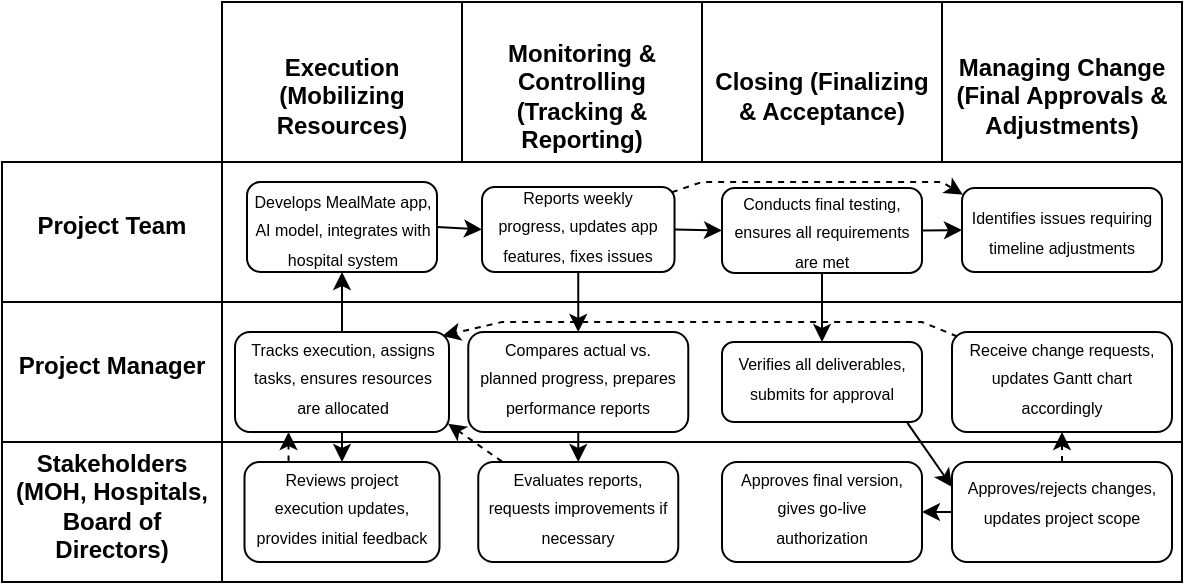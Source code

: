 <mxfile version="26.0.16">
  <diagram name="Page-1" id="i_hpxaci8igXSB5S2QFw">
    <mxGraphModel dx="628" dy="414" grid="1" gridSize="10" guides="1" tooltips="1" connect="1" arrows="1" fold="1" page="1" pageScale="1" pageWidth="827" pageHeight="1169" math="0" shadow="0">
      <root>
        <mxCell id="0" />
        <mxCell id="1" parent="0" />
        <mxCell id="jr_RJ6xMsSqT02v367Tx-1" value="&lt;table&gt;&lt;tbody&gt;&lt;tr&gt;&lt;th data-end=&quot;300&quot; data-start=&quot;261&quot;&gt;&lt;strong data-end=&quot;299&quot; data-start=&quot;263&quot;&gt;Execution (Mobilizing Resources)&lt;/strong&gt;&lt;/th&gt;&lt;/tr&gt;&lt;/tbody&gt;&lt;/table&gt;&lt;table&gt;&lt;tbody&gt;&lt;tr&gt;&lt;th data-end=&quot;354&quot; data-start=&quot;300&quot;&gt;&lt;/th&gt;&lt;/tr&gt;&lt;/tbody&gt;&lt;/table&gt;" style="rounded=0;whiteSpace=wrap;html=1;" vertex="1" parent="1">
          <mxGeometry x="220" y="190" width="120" height="100" as="geometry" />
        </mxCell>
        <mxCell id="jr_RJ6xMsSqT02v367Tx-2" value="&lt;table&gt;&lt;tbody&gt;&lt;tr&gt;&lt;th data-end=&quot;354&quot; data-start=&quot;300&quot;&gt;&lt;strong data-end=&quot;353&quot; data-start=&quot;302&quot;&gt;Monitoring &amp;amp; Controlling (Tracking &amp;amp; Reporting)&lt;/strong&gt;&lt;/th&gt;&lt;/tr&gt;&lt;/tbody&gt;&lt;/table&gt;&lt;table&gt;&lt;tbody&gt;&lt;tr&gt;&lt;th data-end=&quot;394&quot; data-start=&quot;354&quot;&gt;&lt;/th&gt;&lt;/tr&gt;&lt;/tbody&gt;&lt;/table&gt;" style="rounded=0;whiteSpace=wrap;html=1;" vertex="1" parent="1">
          <mxGeometry x="340" y="190" width="120" height="100" as="geometry" />
        </mxCell>
        <mxCell id="jr_RJ6xMsSqT02v367Tx-3" value="&lt;table&gt;&lt;tbody&gt;&lt;tr&gt;&lt;th data-end=&quot;394&quot; data-start=&quot;354&quot;&gt;&lt;strong data-end=&quot;393&quot; data-start=&quot;356&quot;&gt;Closing (Finalizing &amp;amp; Acceptance)&lt;/strong&gt;&lt;/th&gt;&lt;/tr&gt;&lt;/tbody&gt;&lt;/table&gt;&lt;table&gt;&lt;tbody&gt;&lt;tr&gt;&lt;th data-end=&quot;443&quot; data-start=&quot;394&quot;&gt;&lt;/th&gt;&lt;/tr&gt;&lt;/tbody&gt;&lt;/table&gt;" style="rounded=0;whiteSpace=wrap;html=1;" vertex="1" parent="1">
          <mxGeometry x="460" y="190" width="120" height="100" as="geometry" />
        </mxCell>
        <mxCell id="jr_RJ6xMsSqT02v367Tx-4" value="&lt;table&gt;&lt;thead data-end=&quot;443&quot; data-start=&quot;228&quot;&gt;&lt;tr data-end=&quot;443&quot; data-start=&quot;228&quot;&gt;&lt;th data-end=&quot;443&quot; data-start=&quot;394&quot;&gt;&lt;strong data-end=&quot;441&quot; data-start=&quot;396&quot;&gt;Managing Change (Final Approvals &amp;amp; Adjustments)&lt;/strong&gt;&lt;/th&gt;&lt;/tr&gt;&lt;/thead&gt;&lt;/table&gt;&lt;table&gt;&lt;tbody&gt;&lt;tr data-end=&quot;925&quot; data-start=&quot;652&quot;&gt;&lt;td&gt;&lt;/td&gt;&lt;/tr&gt;&lt;/tbody&gt;&lt;/table&gt;" style="rounded=0;whiteSpace=wrap;html=1;" vertex="1" parent="1">
          <mxGeometry x="580" y="190" width="120" height="100" as="geometry" />
        </mxCell>
        <mxCell id="jr_RJ6xMsSqT02v367Tx-6" value="" style="rounded=0;whiteSpace=wrap;html=1;" vertex="1" parent="1">
          <mxGeometry x="220" y="270" width="480" height="80" as="geometry" />
        </mxCell>
        <mxCell id="jr_RJ6xMsSqT02v367Tx-8" value="" style="rounded=0;whiteSpace=wrap;html=1;" vertex="1" parent="1">
          <mxGeometry x="220" y="340" width="480" height="70" as="geometry" />
        </mxCell>
        <mxCell id="jr_RJ6xMsSqT02v367Tx-9" value="" style="rounded=0;whiteSpace=wrap;html=1;" vertex="1" parent="1">
          <mxGeometry x="220" y="410" width="480" height="70" as="geometry" />
        </mxCell>
        <mxCell id="jr_RJ6xMsSqT02v367Tx-10" value="&lt;table&gt;&lt;tbody&gt;&lt;tr&gt;&lt;td&gt;&lt;strong data-end=&quot;670&quot; data-start=&quot;654&quot;&gt;Project Team&lt;/strong&gt;&lt;/td&gt;&lt;/tr&gt;&lt;/tbody&gt;&lt;/table&gt;&lt;table&gt;&lt;tbody&gt;&lt;tr&gt;&lt;td&gt;&lt;/td&gt;&lt;/tr&gt;&lt;/tbody&gt;&lt;/table&gt;" style="rounded=0;whiteSpace=wrap;html=1;" vertex="1" parent="1">
          <mxGeometry x="110" y="270" width="110" height="70" as="geometry" />
        </mxCell>
        <mxCell id="jr_RJ6xMsSqT02v367Tx-11" value="&lt;table&gt;&lt;tbody&gt;&lt;tr&gt;&lt;td&gt;&lt;strong data-end=&quot;947&quot; data-start=&quot;928&quot;&gt;Project Manager&lt;/strong&gt;&lt;/td&gt;&lt;/tr&gt;&lt;/tbody&gt;&lt;/table&gt;&lt;table&gt;&lt;tbody&gt;&lt;tr&gt;&lt;td&gt;&lt;/td&gt;&lt;/tr&gt;&lt;/tbody&gt;&lt;/table&gt;" style="rounded=0;whiteSpace=wrap;html=1;" vertex="1" parent="1">
          <mxGeometry x="110" y="340" width="110" height="70" as="geometry" />
        </mxCell>
        <mxCell id="jr_RJ6xMsSqT02v367Tx-12" value="&lt;table&gt;&lt;tbody&gt;&lt;tr&gt;&lt;td&gt;&lt;strong data-end=&quot;1261&quot; data-start=&quot;1208&quot;&gt;&lt;font style=&quot;font-size: 12px;&quot;&gt;Stakeholders (MOH, Hospitals, Board of Directors)&lt;/font&gt;&lt;/strong&gt;&lt;/td&gt;&lt;/tr&gt;&lt;/tbody&gt;&lt;/table&gt;&lt;table&gt;&lt;tbody&gt;&lt;tr&gt;&lt;td&gt;&lt;/td&gt;&lt;/tr&gt;&lt;/tbody&gt;&lt;/table&gt;" style="rounded=0;whiteSpace=wrap;html=1;" vertex="1" parent="1">
          <mxGeometry x="110" y="410" width="110" height="70" as="geometry" />
        </mxCell>
        <mxCell id="jr_RJ6xMsSqT02v367Tx-13" value="&lt;font style=&quot;font-size: 8px;&quot;&gt;Develops MealMate app, AI model, integrates with hospital system&lt;/font&gt;" style="rounded=1;whiteSpace=wrap;html=1;" vertex="1" parent="1">
          <mxGeometry x="232.5" y="280" width="95" height="45" as="geometry" />
        </mxCell>
        <mxCell id="jr_RJ6xMsSqT02v367Tx-14" value="&lt;table&gt;&lt;tbody&gt;&lt;tr&gt;&lt;td&gt;&lt;font style=&quot;font-size: 8px;&quot;&gt;Reports weekly progress, updates app features, fixes issues&lt;/font&gt;&lt;/td&gt;&lt;/tr&gt;&lt;/tbody&gt;&lt;/table&gt;&lt;table&gt;&lt;tbody&gt;&lt;tr&gt;&lt;td&gt;&lt;/td&gt;&lt;/tr&gt;&lt;/tbody&gt;&lt;/table&gt;" style="rounded=1;whiteSpace=wrap;html=1;" vertex="1" parent="1">
          <mxGeometry x="350.01" y="282.5" width="96.25" height="42.5" as="geometry" />
        </mxCell>
        <mxCell id="jr_RJ6xMsSqT02v367Tx-15" value="&lt;font style=&quot;font-size: 8px;&quot;&gt;Conducts final testing, ensures all requirements are met&lt;/font&gt;" style="rounded=1;whiteSpace=wrap;html=1;" vertex="1" parent="1">
          <mxGeometry x="470" y="283" width="100" height="42.5" as="geometry" />
        </mxCell>
        <mxCell id="jr_RJ6xMsSqT02v367Tx-16" value="&lt;font style=&quot;font-size: 8px;&quot;&gt;Identifies issues requiring timeline adjustments&lt;/font&gt;" style="rounded=1;whiteSpace=wrap;html=1;" vertex="1" parent="1">
          <mxGeometry x="590" y="283" width="100" height="42" as="geometry" />
        </mxCell>
        <mxCell id="jr_RJ6xMsSqT02v367Tx-17" value="&lt;table&gt;&lt;tbody&gt;&lt;tr&gt;&lt;td&gt;&lt;font style=&quot;font-size: 8px;&quot;&gt;Tracks execution, assigns tasks, ensures resources are allocated&lt;/font&gt;&lt;/td&gt;&lt;/tr&gt;&lt;/tbody&gt;&lt;/table&gt;&lt;table&gt;&lt;tbody&gt;&lt;tr&gt;&lt;td&gt;&lt;/td&gt;&lt;/tr&gt;&lt;/tbody&gt;&lt;/table&gt;" style="rounded=1;whiteSpace=wrap;html=1;" vertex="1" parent="1">
          <mxGeometry x="226.5" y="355" width="107" height="50" as="geometry" />
        </mxCell>
        <mxCell id="jr_RJ6xMsSqT02v367Tx-18" value="&lt;table&gt;&lt;tbody&gt;&lt;tr&gt;&lt;td&gt;&lt;font style=&quot;font-size: 8px;&quot;&gt;Compares actual vs. planned progress, prepares performance reports&lt;/font&gt;&lt;/td&gt;&lt;/tr&gt;&lt;/tbody&gt;&lt;/table&gt;&lt;table&gt;&lt;tbody&gt;&lt;tr&gt;&lt;td&gt;&lt;/td&gt;&lt;/tr&gt;&lt;/tbody&gt;&lt;/table&gt;" style="rounded=1;whiteSpace=wrap;html=1;" vertex="1" parent="1">
          <mxGeometry x="343.13" y="355" width="110" height="50" as="geometry" />
        </mxCell>
        <mxCell id="jr_RJ6xMsSqT02v367Tx-19" value="&lt;table&gt;&lt;tbody&gt;&lt;tr&gt;&lt;td&gt;&lt;font style=&quot;font-size: 8px;&quot;&gt;Verifies all deliverables, submits for approval&lt;/font&gt;&lt;/td&gt;&lt;/tr&gt;&lt;/tbody&gt;&lt;/table&gt;&lt;table&gt;&lt;tbody&gt;&lt;tr&gt;&lt;td&gt;&lt;/td&gt;&lt;/tr&gt;&lt;/tbody&gt;&lt;/table&gt;" style="rounded=1;whiteSpace=wrap;html=1;" vertex="1" parent="1">
          <mxGeometry x="470" y="360" width="100" height="40" as="geometry" />
        </mxCell>
        <mxCell id="jr_RJ6xMsSqT02v367Tx-20" value="&lt;table&gt;&lt;tbody&gt;&lt;tr data-end=&quot;1205&quot; data-start=&quot;926&quot;&gt;&lt;td&gt;&lt;font style=&quot;font-size: 8px;&quot;&gt;Receive change requests, updates Gantt chart accordingly&lt;/font&gt;&lt;/td&gt;&lt;/tr&gt;&lt;/tbody&gt;&lt;/table&gt;&lt;table&gt;&lt;tbody&gt;&lt;tr data-end=&quot;1486&quot; data-start=&quot;1206&quot;&gt;&lt;td&gt;&lt;/td&gt;&lt;/tr&gt;&lt;/tbody&gt;&lt;/table&gt;" style="rounded=1;whiteSpace=wrap;html=1;" vertex="1" parent="1">
          <mxGeometry x="585" y="355" width="110" height="50" as="geometry" />
        </mxCell>
        <mxCell id="jr_RJ6xMsSqT02v367Tx-21" value="&lt;table&gt;&lt;tbody&gt;&lt;tr&gt;&lt;td&gt;&lt;font style=&quot;font-size: 8px;&quot;&gt;Reviews project execution updates, provides initial feedback&lt;/font&gt;&lt;/td&gt;&lt;/tr&gt;&lt;/tbody&gt;&lt;/table&gt;&lt;table&gt;&lt;tbody&gt;&lt;tr&gt;&lt;td&gt;&lt;/td&gt;&lt;/tr&gt;&lt;/tbody&gt;&lt;/table&gt;" style="rounded=1;whiteSpace=wrap;html=1;" vertex="1" parent="1">
          <mxGeometry x="231.25" y="420" width="97.5" height="50" as="geometry" />
        </mxCell>
        <mxCell id="jr_RJ6xMsSqT02v367Tx-22" value="&lt;table&gt;&lt;tbody&gt;&lt;tr&gt;&lt;td&gt;&lt;font style=&quot;font-size: 8px;&quot;&gt;Evaluates reports, requests improvements if necessary&lt;/font&gt;&lt;/td&gt;&lt;/tr&gt;&lt;/tbody&gt;&lt;/table&gt;&lt;table&gt;&lt;tbody&gt;&lt;tr&gt;&lt;td&gt;&lt;/td&gt;&lt;/tr&gt;&lt;/tbody&gt;&lt;/table&gt;" style="rounded=1;whiteSpace=wrap;html=1;" vertex="1" parent="1">
          <mxGeometry x="348.13" y="420" width="100" height="50" as="geometry" />
        </mxCell>
        <mxCell id="jr_RJ6xMsSqT02v367Tx-23" value="&lt;table&gt;&lt;tbody&gt;&lt;tr&gt;&lt;td&gt;&lt;font style=&quot;font-size: 8px;&quot;&gt;Approves final version, gives go-live authorization&lt;/font&gt;&lt;/td&gt;&lt;/tr&gt;&lt;/tbody&gt;&lt;/table&gt;&lt;table&gt;&lt;tbody&gt;&lt;tr&gt;&lt;td&gt;&lt;/td&gt;&lt;/tr&gt;&lt;/tbody&gt;&lt;/table&gt;" style="rounded=1;whiteSpace=wrap;html=1;" vertex="1" parent="1">
          <mxGeometry x="470" y="420" width="100" height="50" as="geometry" />
        </mxCell>
        <mxCell id="jr_RJ6xMsSqT02v367Tx-24" value="&lt;table style=&quot;&quot; data-end=&quot;1486&quot; data-start=&quot;228&quot;&gt;&lt;tbody data-end=&quot;1486&quot; data-start=&quot;652&quot;&gt;&lt;tr data-end=&quot;1486&quot; data-start=&quot;1206&quot;&gt;&lt;td&gt;&lt;font style=&quot;font-size: 8px;&quot;&gt;Approves/rejects changes, updates project scope&lt;/font&gt;&lt;/td&gt;&lt;/tr&gt;&lt;/tbody&gt;&lt;/table&gt;&lt;p data-end=&quot;1645&quot; data-start=&quot;1488&quot;&gt;&lt;/p&gt;" style="rounded=1;whiteSpace=wrap;html=1;align=center;" vertex="1" parent="1">
          <mxGeometry x="585" y="420" width="110" height="50" as="geometry" />
        </mxCell>
        <mxCell id="jr_RJ6xMsSqT02v367Tx-25" value="" style="endArrow=classic;html=1;rounded=0;exitX=0.5;exitY=0;exitDx=0;exitDy=0;entryX=0.5;entryY=1;entryDx=0;entryDy=0;" edge="1" parent="1" source="jr_RJ6xMsSqT02v367Tx-17" target="jr_RJ6xMsSqT02v367Tx-13">
          <mxGeometry width="50" height="50" relative="1" as="geometry">
            <mxPoint x="280" y="360" as="sourcePoint" />
            <mxPoint x="330" y="310" as="targetPoint" />
          </mxGeometry>
        </mxCell>
        <mxCell id="jr_RJ6xMsSqT02v367Tx-26" value="" style="endArrow=classic;html=1;rounded=0;exitX=1;exitY=0.5;exitDx=0;exitDy=0;entryX=0;entryY=0.5;entryDx=0;entryDy=0;" edge="1" parent="1" source="jr_RJ6xMsSqT02v367Tx-13" target="jr_RJ6xMsSqT02v367Tx-14">
          <mxGeometry width="50" height="50" relative="1" as="geometry">
            <mxPoint x="330" y="320" as="sourcePoint" />
            <mxPoint x="380" y="270" as="targetPoint" />
          </mxGeometry>
        </mxCell>
        <mxCell id="jr_RJ6xMsSqT02v367Tx-29" value="" style="endArrow=classic;html=1;rounded=0;entryX=0.5;entryY=0;entryDx=0;entryDy=0;exitX=0.5;exitY=1;exitDx=0;exitDy=0;" edge="1" parent="1" source="jr_RJ6xMsSqT02v367Tx-14" target="jr_RJ6xMsSqT02v367Tx-18">
          <mxGeometry width="50" height="50" relative="1" as="geometry">
            <mxPoint x="310" y="390" as="sourcePoint" />
            <mxPoint x="360" y="340" as="targetPoint" />
          </mxGeometry>
        </mxCell>
        <mxCell id="jr_RJ6xMsSqT02v367Tx-30" value="" style="endArrow=classic;html=1;rounded=0;exitX=0.5;exitY=1;exitDx=0;exitDy=0;entryX=0.5;entryY=0;entryDx=0;entryDy=0;" edge="1" parent="1" source="jr_RJ6xMsSqT02v367Tx-17" target="jr_RJ6xMsSqT02v367Tx-21">
          <mxGeometry width="50" height="50" relative="1" as="geometry">
            <mxPoint x="260" y="470" as="sourcePoint" />
            <mxPoint x="310" y="420" as="targetPoint" />
          </mxGeometry>
        </mxCell>
        <mxCell id="jr_RJ6xMsSqT02v367Tx-31" value="" style="endArrow=classic;html=1;rounded=0;exitX=1;exitY=0.5;exitDx=0;exitDy=0;entryX=0;entryY=0.5;entryDx=0;entryDy=0;" edge="1" parent="1" source="jr_RJ6xMsSqT02v367Tx-14" target="jr_RJ6xMsSqT02v367Tx-15">
          <mxGeometry width="50" height="50" relative="1" as="geometry">
            <mxPoint x="460" y="340" as="sourcePoint" />
            <mxPoint x="510" y="290" as="targetPoint" />
          </mxGeometry>
        </mxCell>
        <mxCell id="jr_RJ6xMsSqT02v367Tx-32" value="" style="endArrow=classic;html=1;rounded=0;exitX=0.5;exitY=1;exitDx=0;exitDy=0;entryX=0.5;entryY=0;entryDx=0;entryDy=0;" edge="1" parent="1" source="jr_RJ6xMsSqT02v367Tx-15" target="jr_RJ6xMsSqT02v367Tx-19">
          <mxGeometry width="50" height="50" relative="1" as="geometry">
            <mxPoint x="480" y="360" as="sourcePoint" />
            <mxPoint x="530" y="310" as="targetPoint" />
          </mxGeometry>
        </mxCell>
        <mxCell id="jr_RJ6xMsSqT02v367Tx-35" value="" style="endArrow=classic;html=1;rounded=0;exitX=0.927;exitY=1.011;exitDx=0;exitDy=0;exitPerimeter=0;entryX=0;entryY=0.25;entryDx=0;entryDy=0;" edge="1" parent="1" source="jr_RJ6xMsSqT02v367Tx-19" target="jr_RJ6xMsSqT02v367Tx-24">
          <mxGeometry width="50" height="50" relative="1" as="geometry">
            <mxPoint x="570" y="400" as="sourcePoint" />
            <mxPoint x="620" y="350" as="targetPoint" />
          </mxGeometry>
        </mxCell>
        <mxCell id="jr_RJ6xMsSqT02v367Tx-38" value="" style="endArrow=classic;html=1;rounded=0;exitX=0;exitY=0.5;exitDx=0;exitDy=0;entryX=1;entryY=0.5;entryDx=0;entryDy=0;" edge="1" parent="1" source="jr_RJ6xMsSqT02v367Tx-24" target="jr_RJ6xMsSqT02v367Tx-23">
          <mxGeometry width="50" height="50" relative="1" as="geometry">
            <mxPoint x="580" y="450" as="sourcePoint" />
            <mxPoint x="630" y="400" as="targetPoint" />
          </mxGeometry>
        </mxCell>
        <mxCell id="jr_RJ6xMsSqT02v367Tx-39" value="" style="endArrow=classic;html=1;rounded=0;exitX=0.986;exitY=0.062;exitDx=0;exitDy=0;entryX=0.004;entryY=0.08;entryDx=0;entryDy=0;entryPerimeter=0;exitPerimeter=0;dashed=1;" edge="1" parent="1" source="jr_RJ6xMsSqT02v367Tx-14" target="jr_RJ6xMsSqT02v367Tx-16">
          <mxGeometry width="50" height="50" relative="1" as="geometry">
            <mxPoint x="400" y="330" as="sourcePoint" />
            <mxPoint x="450" y="280" as="targetPoint" />
            <Array as="points">
              <mxPoint x="460" y="280" />
              <mxPoint x="530" y="280" />
              <mxPoint x="580" y="280" />
            </Array>
          </mxGeometry>
        </mxCell>
        <mxCell id="jr_RJ6xMsSqT02v367Tx-40" value="" style="endArrow=classic;html=1;rounded=0;exitX=1;exitY=0.5;exitDx=0;exitDy=0;entryX=0;entryY=0.5;entryDx=0;entryDy=0;" edge="1" parent="1" source="jr_RJ6xMsSqT02v367Tx-15" target="jr_RJ6xMsSqT02v367Tx-16">
          <mxGeometry width="50" height="50" relative="1" as="geometry">
            <mxPoint x="580" y="350" as="sourcePoint" />
            <mxPoint x="630" y="300" as="targetPoint" />
          </mxGeometry>
        </mxCell>
        <mxCell id="jr_RJ6xMsSqT02v367Tx-41" value="" style="endArrow=classic;html=1;rounded=0;exitX=0.5;exitY=0;exitDx=0;exitDy=0;entryX=0.5;entryY=1;entryDx=0;entryDy=0;dashed=1;" edge="1" parent="1" source="jr_RJ6xMsSqT02v367Tx-24" target="jr_RJ6xMsSqT02v367Tx-20">
          <mxGeometry width="50" height="50" relative="1" as="geometry">
            <mxPoint x="640" y="460" as="sourcePoint" />
            <mxPoint x="690" y="410" as="targetPoint" />
          </mxGeometry>
        </mxCell>
        <mxCell id="jr_RJ6xMsSqT02v367Tx-42" value="" style="endArrow=classic;html=1;rounded=0;exitX=0.024;exitY=0.045;exitDx=0;exitDy=0;entryX=0.97;entryY=0.039;entryDx=0;entryDy=0;entryPerimeter=0;exitPerimeter=0;dashed=1;" edge="1" parent="1" source="jr_RJ6xMsSqT02v367Tx-20" target="jr_RJ6xMsSqT02v367Tx-17">
          <mxGeometry width="50" height="50" relative="1" as="geometry">
            <mxPoint x="600" y="360" as="sourcePoint" />
            <mxPoint x="650" y="310" as="targetPoint" />
            <Array as="points">
              <mxPoint x="570" y="350" />
              <mxPoint x="360" y="350" />
            </Array>
          </mxGeometry>
        </mxCell>
        <mxCell id="jr_RJ6xMsSqT02v367Tx-43" value="" style="endArrow=classic;html=1;rounded=0;exitX=0.5;exitY=1;exitDx=0;exitDy=0;entryX=0.5;entryY=0;entryDx=0;entryDy=0;" edge="1" parent="1" source="jr_RJ6xMsSqT02v367Tx-18" target="jr_RJ6xMsSqT02v367Tx-22">
          <mxGeometry width="50" height="50" relative="1" as="geometry">
            <mxPoint x="410" y="410" as="sourcePoint" />
            <mxPoint x="460" y="360" as="targetPoint" />
          </mxGeometry>
        </mxCell>
        <mxCell id="jr_RJ6xMsSqT02v367Tx-44" value="" style="endArrow=classic;html=1;rounded=0;exitX=0.119;exitY=-0.004;exitDx=0;exitDy=0;exitPerimeter=0;entryX=0.995;entryY=0.916;entryDx=0;entryDy=0;entryPerimeter=0;dashed=1;" edge="1" parent="1" source="jr_RJ6xMsSqT02v367Tx-22" target="jr_RJ6xMsSqT02v367Tx-17">
          <mxGeometry width="50" height="50" relative="1" as="geometry">
            <mxPoint x="350" y="420" as="sourcePoint" />
            <mxPoint x="400" y="370" as="targetPoint" />
          </mxGeometry>
        </mxCell>
        <mxCell id="jr_RJ6xMsSqT02v367Tx-45" value="" style="endArrow=classic;html=1;rounded=0;exitX=0.226;exitY=-0.006;exitDx=0;exitDy=0;entryX=0.25;entryY=1;entryDx=0;entryDy=0;exitPerimeter=0;dashed=1;" edge="1" parent="1" source="jr_RJ6xMsSqT02v367Tx-21" target="jr_RJ6xMsSqT02v367Tx-17">
          <mxGeometry width="50" height="50" relative="1" as="geometry">
            <mxPoint x="240" y="430" as="sourcePoint" />
            <mxPoint x="290" y="380" as="targetPoint" />
          </mxGeometry>
        </mxCell>
      </root>
    </mxGraphModel>
  </diagram>
</mxfile>
